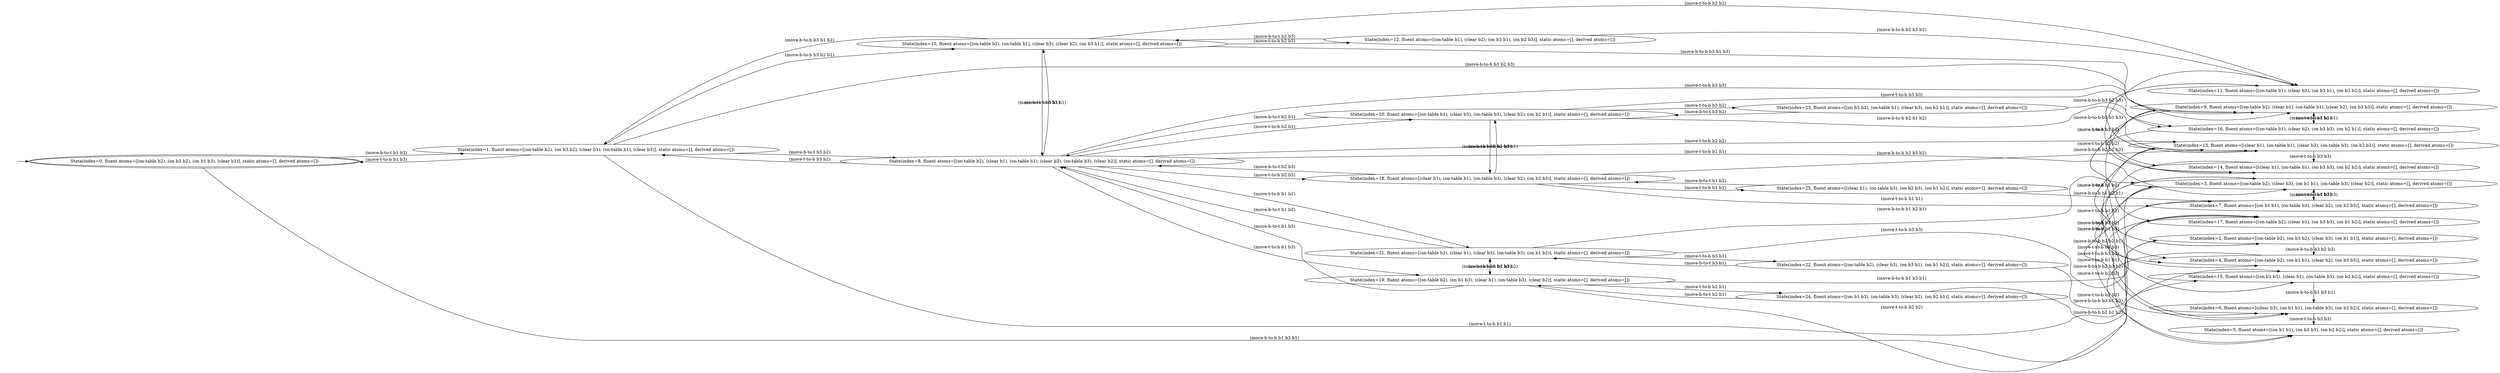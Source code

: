 digraph {
rankdir="LR"
s0[peripheries=2,label="State(index=0, fluent atoms=[(on-table b2), (on b3 b2), (on b1 b3), (clear b1)], static atoms=[], derived atoms=[])"]
s1[label="State(index=1, fluent atoms=[(on-table b2), (on b3 b2), (clear b1), (on-table b1), (clear b3)], static atoms=[], derived atoms=[])"]
s2[label="State(index=2, fluent atoms=[(on-table b2), (on b3 b2), (clear b3), (on b1 b1)], static atoms=[], derived atoms=[])"]
s3[label="State(index=3, fluent atoms=[(on-table b2), (clear b3), (on b1 b1), (on-table b3), (clear b2)], static atoms=[], derived atoms=[])"]
s4[label="State(index=4, fluent atoms=[(on-table b2), (on b1 b1), (clear b2), (on b3 b3)], static atoms=[], derived atoms=[])"]
s5[label="State(index=5, fluent atoms=[(on b1 b1), (on b3 b3), (on b2 b2)], static atoms=[], derived atoms=[])"]
s6[label="State(index=6, fluent atoms=[(clear b3), (on b1 b1), (on-table b3), (on b2 b2)], static atoms=[], derived atoms=[])"]
s7[label="State(index=7, fluent atoms=[(on b1 b1), (on-table b3), (clear b2), (on b2 b3)], static atoms=[], derived atoms=[])"]
s8[label="State(index=8, fluent atoms=[(on-table b2), (clear b1), (on-table b1), (clear b3), (on-table b3), (clear b2)], static atoms=[], derived atoms=[])"]
s9[label="State(index=9, fluent atoms=[(on-table b2), (clear b1), (on-table b1), (clear b2), (on b3 b3)], static atoms=[], derived atoms=[])"]
s10[label="State(index=10, fluent atoms=[(on-table b2), (on-table b1), (clear b3), (clear b2), (on b3 b1)], static atoms=[], derived atoms=[])"]
s11[label="State(index=11, fluent atoms=[(on-table b1), (clear b3), (on b3 b1), (on b2 b2)], static atoms=[], derived atoms=[])"]
s12[label="State(index=12, fluent atoms=[(on-table b1), (clear b2), (on b3 b1), (on b2 b3)], static atoms=[], derived atoms=[])"]
s13[label="State(index=13, fluent atoms=[(clear b1), (on-table b1), (clear b3), (on-table b3), (on b2 b2)], static atoms=[], derived atoms=[])"]
s14[label="State(index=14, fluent atoms=[(clear b1), (on-table b1), (on b3 b3), (on b2 b2)], static atoms=[], derived atoms=[])"]
s15[label="State(index=15, fluent atoms=[(on b1 b3), (clear b1), (on-table b3), (on b2 b2)], static atoms=[], derived atoms=[])"]
s16[label="State(index=16, fluent atoms=[(on-table b1), (clear b2), (on b3 b3), (on b2 b1)], static atoms=[], derived atoms=[])"]
s17[label="State(index=17, fluent atoms=[(on-table b2), (clear b1), (on b3 b3), (on b1 b2)], static atoms=[], derived atoms=[])"]
s18[label="State(index=18, fluent atoms=[(clear b1), (on-table b1), (on-table b3), (clear b2), (on b2 b3)], static atoms=[], derived atoms=[])"]
s19[label="State(index=19, fluent atoms=[(on-table b2), (on b1 b3), (clear b1), (on-table b3), (clear b2)], static atoms=[], derived atoms=[])"]
s20[label="State(index=20, fluent atoms=[(on-table b1), (clear b3), (on-table b3), (clear b2), (on b2 b1)], static atoms=[], derived atoms=[])"]
s21[label="State(index=21, fluent atoms=[(on-table b2), (clear b1), (clear b3), (on-table b3), (on b1 b2)], static atoms=[], derived atoms=[])"]
s22[label="State(index=22, fluent atoms=[(on-table b2), (clear b3), (on b3 b1), (on b1 b2)], static atoms=[], derived atoms=[])"]
s23[label="State(index=23, fluent atoms=[(on b3 b2), (on-table b1), (clear b3), (on b2 b1)], static atoms=[], derived atoms=[])"]
s24[label="State(index=24, fluent atoms=[(on b1 b3), (on-table b3), (clear b2), (on b2 b1)], static atoms=[], derived atoms=[])"]
s25[label="State(index=25, fluent atoms=[(clear b1), (on-table b3), (on b2 b3), (on b1 b2)], static atoms=[], derived atoms=[])"]
Dangling [ label = "", style = invis ]
{ rank = same; Dangling }
Dangling -> s0
{ rank = same; s2,s3,s4,s5,s6,s7,s9,s11,s13,s14,s15,s16,s17}
{ rank = same; s22,s23,s24,s25}
{ rank = same; s12,s18,s19,s20,s21}
{ rank = same; s8,s10}
{ rank = same; s1}
{ rank = same; s0}
s0->s1 [label="(move-b-to-t b1 b3)"]
s0->s2 [label="(move-b-to-b b1 b3 b1)"]
s2->s3 [label="(move-b-to-t b3 b2)"]
s2->s4 [label="(move-b-to-b b3 b2 b3)"]
s4->s5 [label="(move-t-to-b b2 b2)"]
s3->s4 [label="(move-t-to-b b3 b3)"]
s3->s6 [label="(move-t-to-b b2 b2)"]
s3->s2 [label="(move-t-to-b b3 b2)"]
s3->s7 [label="(move-t-to-b b2 b3)"]
s7->s3 [label="(move-b-to-t b2 b3)"]
s7->s6 [label="(move-b-to-b b2 b3 b2)"]
s6->s5 [label="(move-t-to-b b3 b3)"]
s1->s2 [label="(move-t-to-b b1 b1)"]
s1->s0 [label="(move-t-to-b b1 b3)"]
s1->s8 [label="(move-b-to-t b3 b2)"]
s1->s9 [label="(move-b-to-b b3 b2 b3)"]
s1->s10 [label="(move-b-to-b b3 b2 b1)"]
s10->s11 [label="(move-t-to-b b2 b2)"]
s10->s12 [label="(move-t-to-b b2 b3)"]
s10->s8 [label="(move-b-to-t b3 b1)"]
s10->s9 [label="(move-b-to-b b3 b1 b3)"]
s10->s1 [label="(move-b-to-b b3 b1 b2)"]
s12->s10 [label="(move-b-to-t b2 b3)"]
s12->s11 [label="(move-b-to-b b2 b3 b2)"]
s11->s13 [label="(move-b-to-t b3 b1)"]
s11->s14 [label="(move-b-to-b b3 b1 b3)"]
s14->s5 [label="(move-t-to-b b1 b1)"]
s13->s14 [label="(move-t-to-b b3 b3)"]
s13->s6 [label="(move-t-to-b b1 b1)"]
s13->s11 [label="(move-t-to-b b3 b1)"]
s13->s15 [label="(move-t-to-b b1 b3)"]
s15->s13 [label="(move-b-to-t b1 b3)"]
s15->s6 [label="(move-b-to-b b1 b3 b1)"]
s9->s14 [label="(move-t-to-b b2 b2)"]
s9->s4 [label="(move-t-to-b b1 b1)"]
s9->s16 [label="(move-t-to-b b2 b1)"]
s9->s17 [label="(move-t-to-b b1 b2)"]
s17->s9 [label="(move-b-to-t b1 b2)"]
s17->s4 [label="(move-b-to-b b1 b2 b1)"]
s16->s9 [label="(move-b-to-t b2 b1)"]
s16->s14 [label="(move-b-to-b b2 b1 b2)"]
s8->s9 [label="(move-t-to-b b3 b3)"]
s8->s13 [label="(move-t-to-b b2 b2)"]
s8->s1 [label="(move-t-to-b b3 b2)"]
s8->s18 [label="(move-t-to-b b2 b3)"]
s8->s3 [label="(move-t-to-b b1 b1)"]
s8->s10 [label="(move-t-to-b b3 b1)"]
s8->s19 [label="(move-t-to-b b1 b3)"]
s8->s20 [label="(move-t-to-b b2 b1)"]
s8->s21 [label="(move-t-to-b b1 b2)"]
s21->s17 [label="(move-t-to-b b3 b3)"]
s21->s22 [label="(move-t-to-b b3 b1)"]
s21->s8 [label="(move-b-to-t b1 b2)"]
s21->s3 [label="(move-b-to-b b1 b2 b1)"]
s21->s19 [label="(move-b-to-b b1 b2 b3)"]
s22->s21 [label="(move-b-to-t b3 b1)"]
s22->s17 [label="(move-b-to-b b3 b1 b3)"]
s20->s16 [label="(move-t-to-b b3 b3)"]
s20->s23 [label="(move-t-to-b b3 b2)"]
s20->s8 [label="(move-b-to-t b2 b1)"]
s20->s13 [label="(move-b-to-b b2 b1 b2)"]
s20->s18 [label="(move-b-to-b b2 b1 b3)"]
s23->s20 [label="(move-b-to-t b3 b2)"]
s23->s16 [label="(move-b-to-b b3 b2 b3)"]
s19->s15 [label="(move-t-to-b b2 b2)"]
s19->s24 [label="(move-t-to-b b2 b1)"]
s19->s8 [label="(move-b-to-t b1 b3)"]
s19->s3 [label="(move-b-to-b b1 b3 b1)"]
s19->s21 [label="(move-b-to-b b1 b3 b2)"]
s24->s19 [label="(move-b-to-t b2 b1)"]
s24->s15 [label="(move-b-to-b b2 b1 b2)"]
s18->s7 [label="(move-t-to-b b1 b1)"]
s18->s25 [label="(move-t-to-b b1 b2)"]
s18->s8 [label="(move-b-to-t b2 b3)"]
s18->s13 [label="(move-b-to-b b2 b3 b2)"]
s18->s20 [label="(move-b-to-b b2 b3 b1)"]
s25->s18 [label="(move-b-to-t b1 b2)"]
s25->s7 [label="(move-b-to-b b1 b2 b1)"]
}
